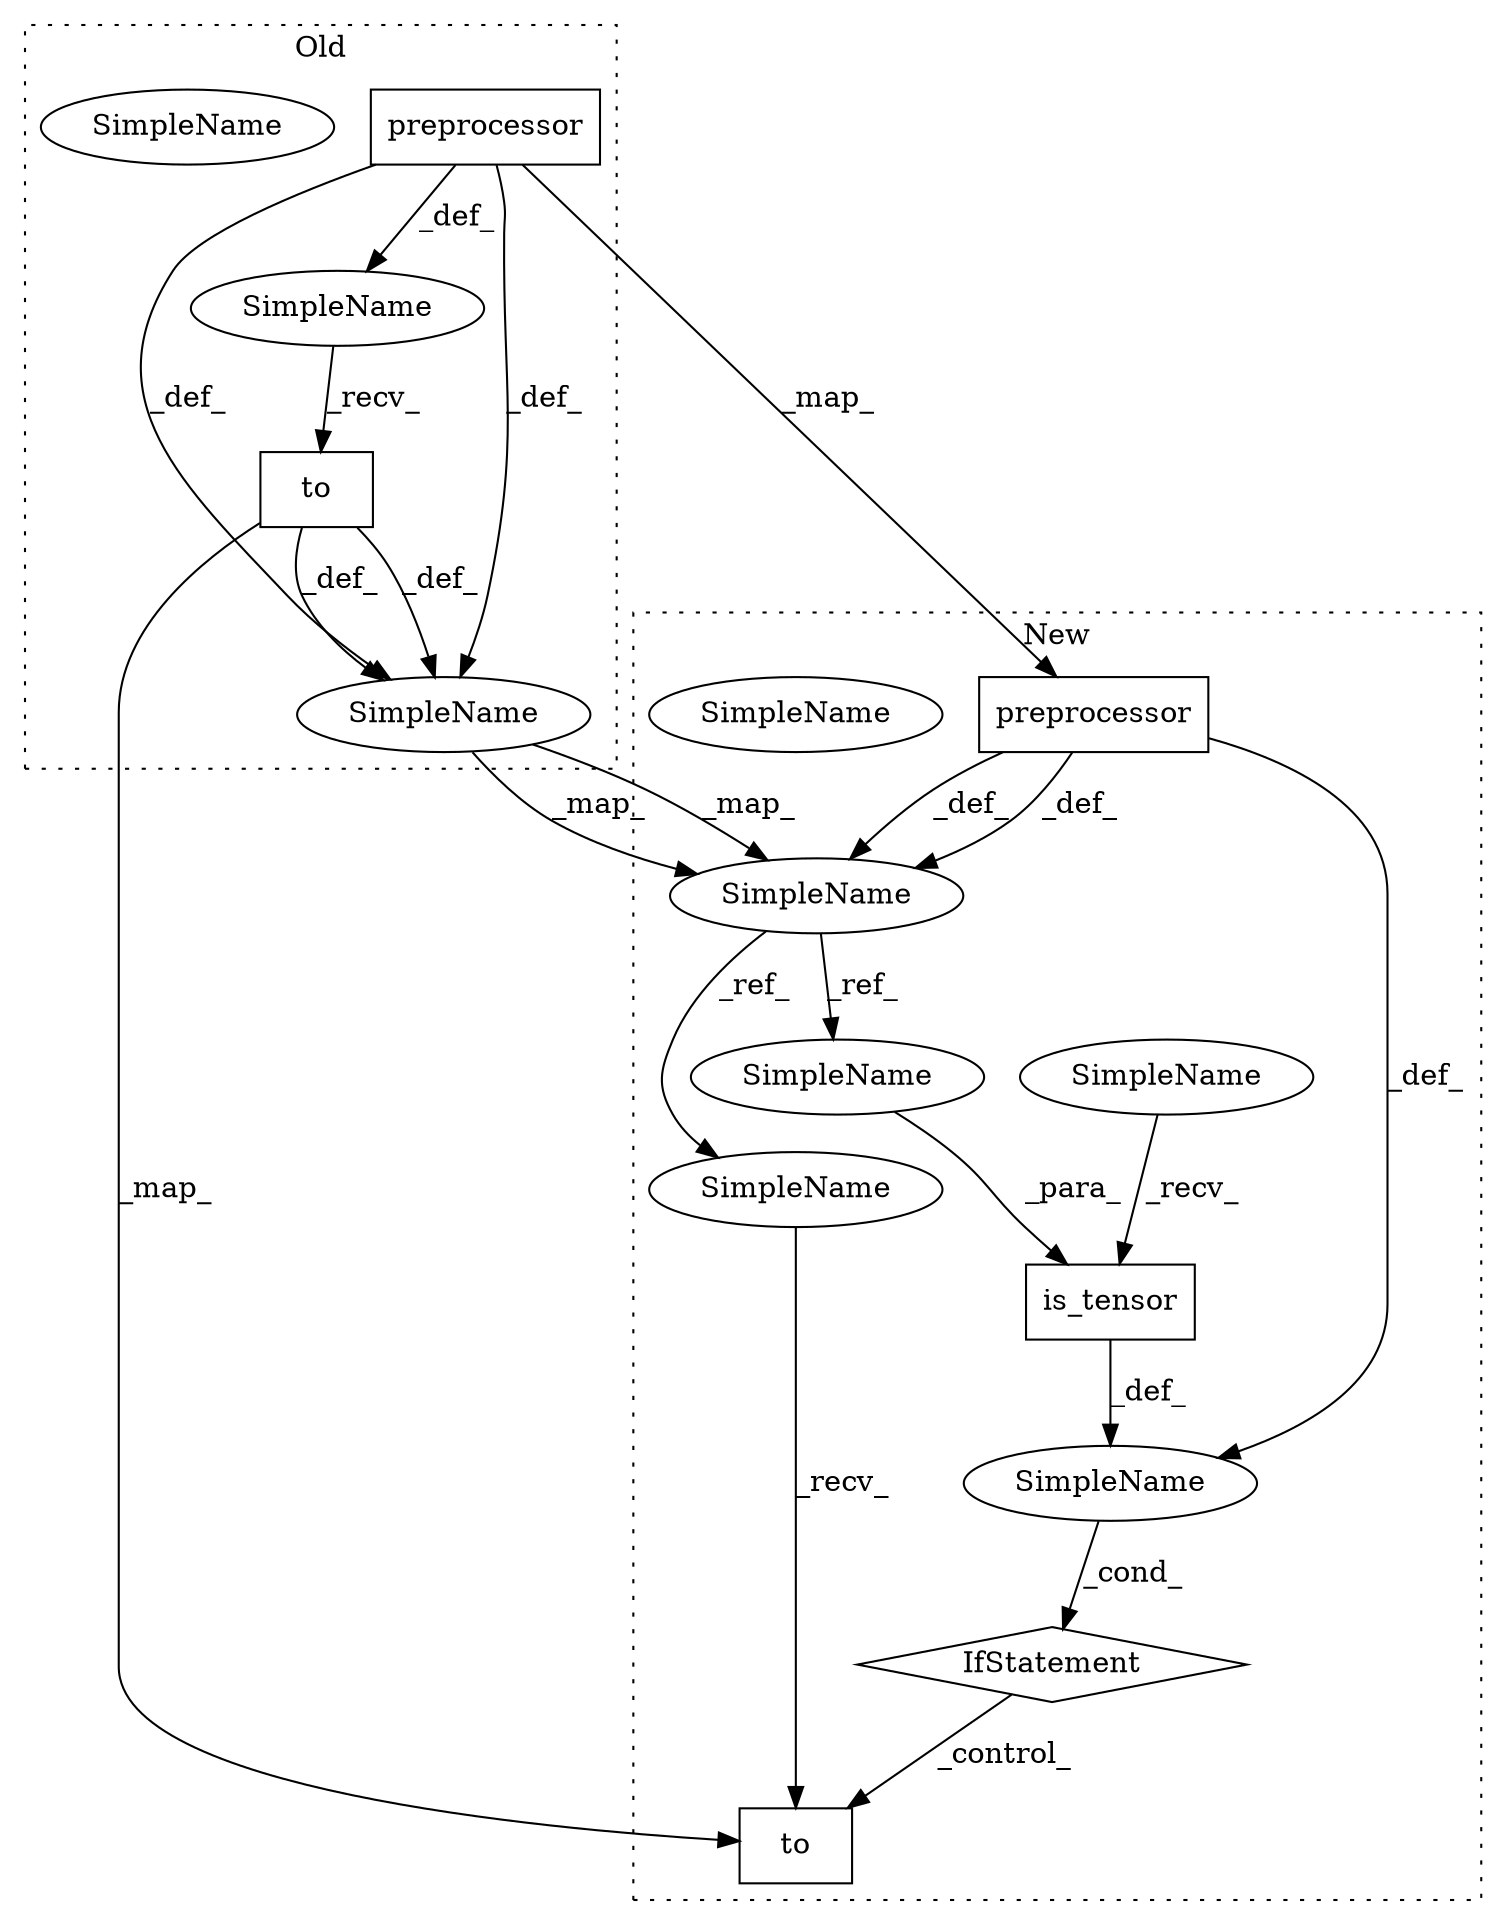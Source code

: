 digraph G {
subgraph cluster0 {
1 [label="preprocessor" a="32" s="2949,2968" l="13,1" shape="box"];
5 [label="to" a="32" s="2970,2984" l="3,1" shape="box"];
7 [label="SimpleName" a="42" s="2937" l="6" shape="ellipse"];
10 [label="SimpleName" a="42" s="2937" l="6" shape="ellipse"];
12 [label="SimpleName" a="42" s="" l="" shape="ellipse"];
label = "Old";
style="dotted";
}
subgraph cluster1 {
2 [label="preprocessor" a="32" s="3047,3066" l="13,1" shape="box"];
3 [label="IfStatement" a="25" s="3075,3102" l="4,2" shape="diamond"];
4 [label="to" a="32" s="3128,3142" l="3,1" shape="box"];
6 [label="is_tensor" a="32" s="3085,3101" l="10,1" shape="box"];
8 [label="SimpleName" a="42" s="3035" l="6" shape="ellipse"];
9 [label="SimpleName" a="42" s="3035" l="6" shape="ellipse"];
11 [label="SimpleName" a="42" s="" l="" shape="ellipse"];
13 [label="SimpleName" a="42" s="3079" l="5" shape="ellipse"];
14 [label="SimpleName" a="42" s="3121" l="6" shape="ellipse"];
15 [label="SimpleName" a="42" s="3095" l="6" shape="ellipse"];
label = "New";
style="dotted";
}
1 -> 2 [label="_map_"];
1 -> 12 [label="_def_"];
1 -> 10 [label="_def_"];
1 -> 10 [label="_def_"];
2 -> 9 [label="_def_"];
2 -> 11 [label="_def_"];
2 -> 9 [label="_def_"];
3 -> 4 [label="_control_"];
5 -> 10 [label="_def_"];
5 -> 4 [label="_map_"];
5 -> 10 [label="_def_"];
6 -> 11 [label="_def_"];
9 -> 14 [label="_ref_"];
9 -> 15 [label="_ref_"];
10 -> 9 [label="_map_"];
10 -> 9 [label="_map_"];
11 -> 3 [label="_cond_"];
12 -> 5 [label="_recv_"];
13 -> 6 [label="_recv_"];
14 -> 4 [label="_recv_"];
15 -> 6 [label="_para_"];
}